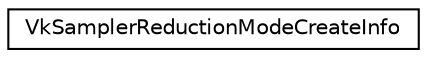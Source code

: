 digraph "Graphical Class Hierarchy"
{
 // LATEX_PDF_SIZE
  edge [fontname="Helvetica",fontsize="10",labelfontname="Helvetica",labelfontsize="10"];
  node [fontname="Helvetica",fontsize="10",shape=record];
  rankdir="LR";
  Node0 [label="VkSamplerReductionModeCreateInfo",height=0.2,width=0.4,color="black", fillcolor="white", style="filled",URL="$structVkSamplerReductionModeCreateInfo.html",tooltip=" "];
}
